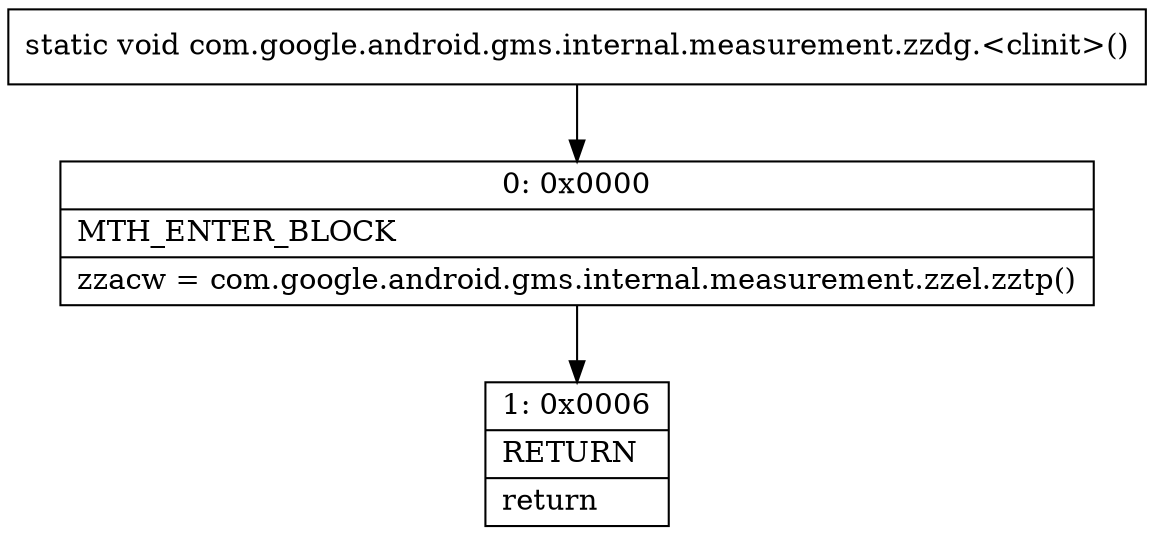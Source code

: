 digraph "CFG forcom.google.android.gms.internal.measurement.zzdg.\<clinit\>()V" {
Node_0 [shape=record,label="{0\:\ 0x0000|MTH_ENTER_BLOCK\l|zzacw = com.google.android.gms.internal.measurement.zzel.zztp()\l}"];
Node_1 [shape=record,label="{1\:\ 0x0006|RETURN\l|return\l}"];
MethodNode[shape=record,label="{static void com.google.android.gms.internal.measurement.zzdg.\<clinit\>() }"];
MethodNode -> Node_0;
Node_0 -> Node_1;
}

